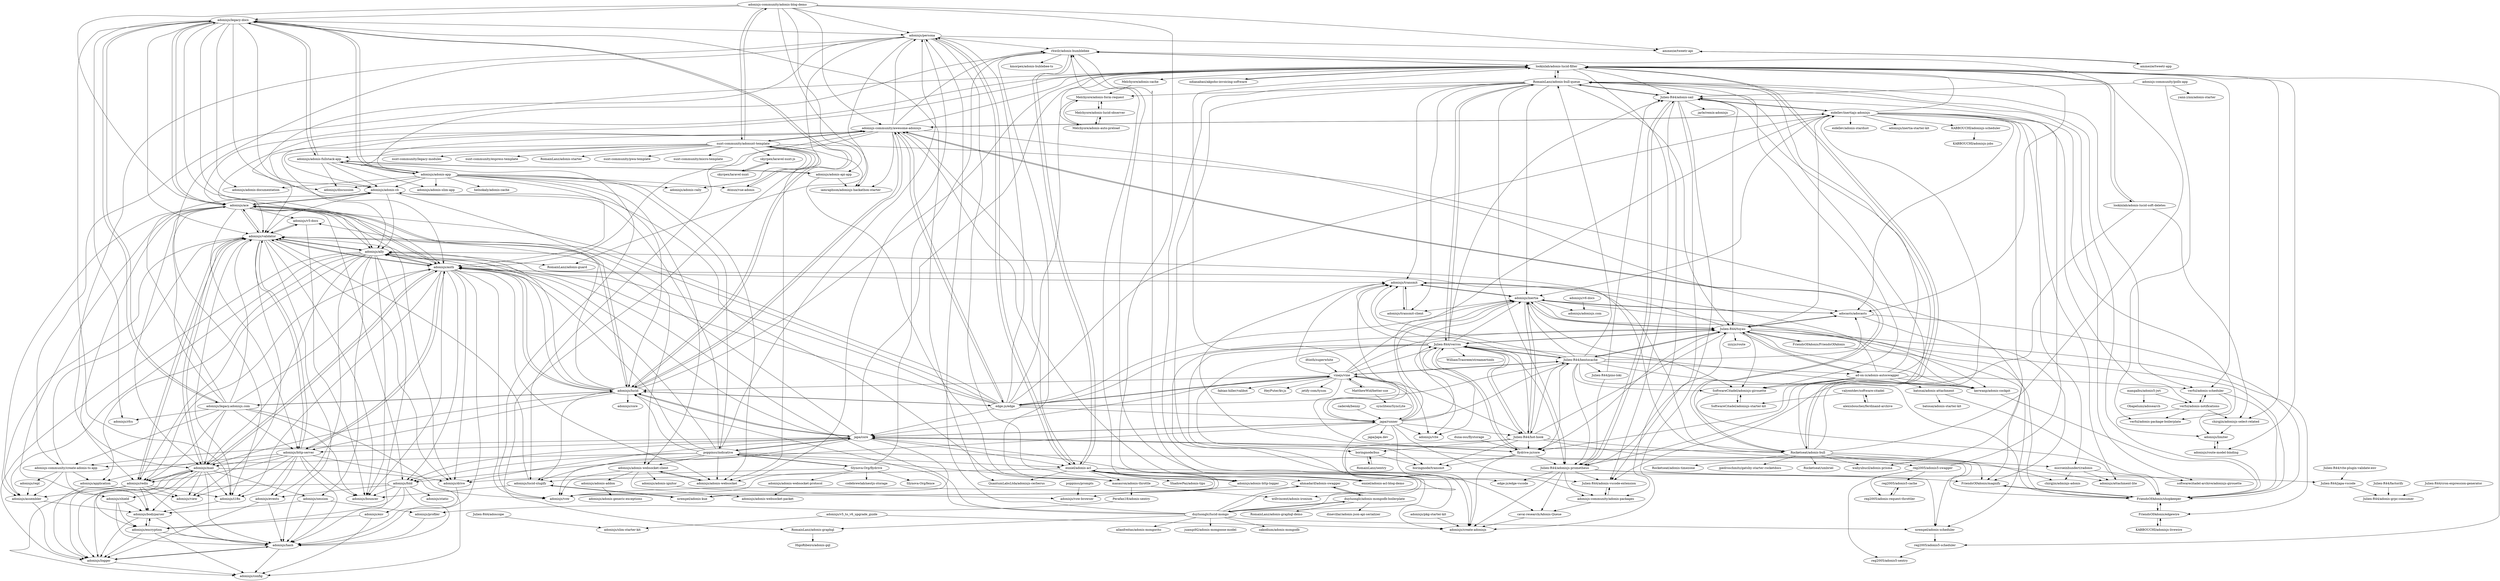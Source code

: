 digraph G {
"adonisjs-community/adonis-blog-demo" -> "iamraphson/adonisjs-hackathon-starter"
"adonisjs-community/adonis-blog-demo" -> "adonisjs/legacy-docs"
"adonisjs-community/adonis-blog-demo" -> "nuxt-community/adonuxt-template"
"adonisjs-community/adonis-blog-demo" -> "adonisjs-community/awesome-adonisjs"
"adonisjs-community/adonis-blog-demo" -> "adonisjs/persona"
"adonisjs-community/adonis-blog-demo" -> "adonisjs/ace"
"adonisjs-community/adonis-blog-demo" -> "ammezie/tweetr-api"
"adonisjs-community/adonis-blog-demo" -> "enniel/adonis-acl-blog-demo"
"adonisjs-community/adonis-blog-demo" -> "adonisjs/adonis-api-app"
"lookinlab/adonis-lucid-filter" -> "RomainLanz/adonis-bull-queue"
"lookinlab/adonis-lucid-filter" -> "lookinlab/adonis-lucid-soft-deletes"
"lookinlab/adonis-lucid-filter" -> "Julien-R44/adonis-vscode-extension"
"lookinlab/adonis-lucid-filter" -> "Melchyore/adonis-cache"
"lookinlab/adonis-lucid-filter" -> "Rocketseat/adonis-bull"
"lookinlab/adonis-lucid-filter" -> "chirgjin/adonisjs-select-related"
"lookinlab/adonis-lucid-filter" -> "reg2005/adonis5-scheduler"
"lookinlab/adonis-lucid-filter" -> "adonisjs/route-model-binding"
"lookinlab/adonis-lucid-filter" -> "Julien-R44/adonis-sail"
"lookinlab/adonis-lucid-filter" -> "verful/adonis-scheduler"
"lookinlab/adonis-lucid-filter" -> "adonisjs-community/create-adonis-ts-app"
"lookinlab/adonis-lucid-filter" -> "rhwilr/adonis-bumblebee"
"lookinlab/adonis-lucid-filter" -> "adocasts/adocasts"
"lookinlab/adonis-lucid-filter" -> "ndianabasi/akpoho-invoicing-software"
"lookinlab/adonis-lucid-filter" -> "adonisjs/validator"
"adonisjs/http-server" -> "adonisjs/auth"
"adonisjs/http-server" -> "adonisjs/validator"
"adonisjs/http-server" -> "adonisjs/drive"
"adonisjs/http-server" -> "adonisjs/view"
"adonisjs/http-server" -> "adonisjs/bouncer"
"adonisjs/http-server" -> "adonisjs/events"
"adonisjs/http-server" -> "adonisjs/redis"
"adonisjs/http-server" -> "adonisjs/i18n"
"adonisjs/http-server" -> "adonisjs/hash"
"adonisjs/http-server" -> "adonisjs/mail"
"adonisjs/http-server" -> "adonisjs/application"
"adonisjs/env" -> "adonisjs/config"
"adonisjs/env" -> "adonisjs/encryption"
"adonisjs/adonis-api-app" -> "iamraphson/adonisjs-hackathon-starter"
"adonisjs/adonis-api-app" -> "adonisjs/adonis-fullstack-app"
"adonisjs/adonis-api-app" -> "masasron/adonis-throttle"
"rhwilr/adonis-bumblebee" -> "enniel/adonis-acl"
"rhwilr/adonis-bumblebee" -> "masasron/adonis-throttle"
"rhwilr/adonis-bumblebee" -> "lookinlab/adonis-lucid-filter"
"rhwilr/adonis-bumblebee" -> "adonisjs/adonis-http-logger"
"rhwilr/adonis-bumblebee" -> "willvincent/adonis-ironium"
"rhwilr/adonis-bumblebee" -> "kmorpex/adonis-bublebee-ts"
"rhwilr/adonis-bumblebee" -> "RomainLanz/adonis-graphql"
"adonisjs/adonis-websocket-protocol" -> "adonisjs/adonis-websocket-packet"
"Perafan18/adonis-sentry" -> "adonisjs/profiler"
"adonisjs/legacy.adonisjs.com" -> "adonisjs/legacy-docs"
"adonisjs/legacy.adonisjs.com" -> "adonisjs/validator"
"adonisjs/legacy.adonisjs.com" -> "adonisjs/lucid"
"adonisjs/legacy.adonisjs.com" -> "adonisjs/auth"
"adonisjs/legacy.adonisjs.com" -> "adonisjs/rfcs"
"adonisjs/legacy.adonisjs.com" -> "adonisjs/ace"
"adonisjs/legacy.adonisjs.com" -> "adonisjs/http-server"
"adonisjs/legacy.adonisjs.com" -> "adonisjs-community/create-adonis-ts-app"
"adonisjs/legacy.adonisjs.com" -> "adonisjs/adonis-cli"
"adonisjs/legacy.adonisjs.com" -> "adonisjs/bouncer"
"adonisjs/legacy.adonisjs.com" -> "adonisjs/redis"
"adonisjs/legacy.adonisjs.com" -> "adonisjs/mail"
"adonisjs/legacy.adonisjs.com" -> "adonisjs/vow"
"adonisjs/persona" -> "enniel/adonis-acl"
"adonisjs/persona" -> "adonisjs/adonis-http-logger"
"adonisjs/persona" -> "adonisjs/adonis-websocket"
"adonisjs/persona" -> "adonisjs/mail"
"adonisjs/persona" -> "adonisjs/vow"
"adonisjs/persona" -> "adonisjs/auth"
"adonisjs/persona" -> "adonisjs/i18n"
"adonisjs/persona" -> "rhwilr/adonis-bumblebee"
"adonisjs/persona" -> "ammezie/tweetr-api"
"adonisjs/persona" -> "RomainLanz/adonis-guard"
"adonisjs/adonis-fullstack-app" -> "adonisjs/adonis-slim-app"
"adonisjs/adonis-fullstack-app" -> "adonisjs/legacy-docs"
"adonisjs/adonis-fullstack-app" -> "adonisjs/adonis-app"
"adonisjs/adonis-fullstack-app" -> "adonisjs/adonis-api-app"
"adonisjs/adonis-fullstack-app" -> "adonisjs/discussion"
"adonisjs/adonis-fullstack-app" -> "adonisjs/adonis-cli"
"RomainLanz/adonis-graphql" -> "HigoRibeiro/adonis-gql"
"adonisjs/adonis-http-logger" -> "adonisjs/vow-browser"
"adonisjs/application" -> "adonisjs/logger"
"adonisjs/application" -> "adonisjs/view"
"ahmadarif/adonis-swagger" -> "duyluonglc/adonis-mongodb-boilerplate"
"ahmadarif/adonis-swagger" -> "adonisjs/vow"
"skyrpex/laravel-nuxt-js" -> "skyrpex/laravel-nuxt"
"enniel/adonis-acl-blog-demo" -> "enniel/adonis-acl"
"adonisjs-community/create-adonis-ts-app" -> "adonisjs/assembler"
"adonisjs-community/create-adonis-ts-app" -> "adonisjs/repl"
"adonisjs-community/create-adonis-ts-app" -> "adonisjs/validator"
"adonisjs-community/create-adonis-ts-app" -> "adonisjs/application"
"adonisjs-community/create-adonis-ts-app" -> "adonisjs/bodyparser"
"ammezie/tweetr-app" -> "ammezie/tweetr-api"
"skyrpex/laravel-nuxt" -> "skyrpex/laravel-nuxt-js"
"adonisjs/logger" -> "adonisjs/hash"
"adonisjs/logger" -> "adonisjs/config"
"adonisjs/events" -> "adonisjs/hash"
"adonisjs/events" -> "adonisjs/logger"
"adonisjs/hash" -> "adonisjs/config"
"adonisjs/hash" -> "adonisjs/logger"
"ammezie/tweetr-api" -> "ammezie/tweetr-app"
"adonisjs/lucid-slugify" -> "nrempel/adonis-kue"
"adonisjs/lucid-slugify" -> "adonisjs/validator"
"adonisjs/lucid-slugify" -> "adonisjs/bouncer"
"adonisjs/shield" -> "adonisjs/bodyparser"
"adonisjs/shield" -> "adonisjs/encryption"
"adonisjs/shield" -> "adonisjs/hash"
"adonisjs/adonis-addon" -> "adonisjs/adonis-generic-exceptions"
"adonisjs/drive" -> "adonisjs/hash"
"reg2005/adonis5-scheduler" -> "reg2005/adonis5-sentry"
"Rocketseat/adonis-bull" -> "lookinlab/adonis-lucid-filter"
"Rocketseat/adonis-bull" -> "Rocketseat/umbriel" ["e"=1]
"Rocketseat/adonis-bull" -> "adonisjs-community/awesome-adonisjs"
"Rocketseat/adonis-bull" -> "RomainLanz/adonis-bull-queue"
"Rocketseat/adonis-bull" -> "japa/core"
"Rocketseat/adonis-bull" -> "adonisjs/ally"
"Rocketseat/adonis-bull" -> "wahyubucil/adonis-prisma"
"Rocketseat/adonis-bull" -> "adonisjs/auth"
"Rocketseat/adonis-bull" -> "Rocketseat/adonis-timezone"
"Rocketseat/adonis-bull" -> "reg2005/adonis5-swagger"
"Rocketseat/adonis-bull" -> "microeinhundert/radonis"
"Rocketseat/adonis-bull" -> "eidellev/inertiajs-adonisjs"
"Rocketseat/adonis-bull" -> "jpedroschmitz/gatsby-starter-rocketdocs" ["e"=1]
"Rocketseat/adonis-bull" -> "chirgjin/adminjs-adonis"
"Rocketseat/adonis-bull" -> "rhwilr/adonis-bumblebee"
"caderek/benny" -> "japa/runner"
"reg2005/adonis5-swagger" -> "reg2005/adonis-request-throttler"
"reg2005/adonis5-swagger" -> "reg2005/adonis5-sentry"
"reg2005/adonis5-swagger" -> "Julien-R44/adonis-sail"
"reg2005/adonis5-swagger" -> "reg2005/adonis5-cache"
"adonisjs/encryption" -> "adonisjs/hash"
"adonisjs/encryption" -> "adonisjs/logger"
"adonisjs/encryption" -> "adonisjs/config"
"adonisjs/encryption" -> "adonisjs/bodyparser"
"reg2005/adonis5-cache" -> "reg2005/adonis-request-throttler"
"poppinss/prompts" -> "adonisjs/vow-browser"
"adonisjs/profiler" -> "adonisjs/hash"
"adonisjs/assembler" -> "adonisjs/logger"
"adonisjs/assembler" -> "adonisjs/bodyparser"
"ndianabasi/akpoho-invoicing-software" -> "lookinlab/adonis-lucid-filter"
"eidellev/inertiajs-adonisjs" -> "Julien-R44/adonis-sail"
"eidellev/inertiajs-adonisjs" -> "adonisjs/inertia"
"eidellev/inertiajs-adonisjs" -> "microeinhundert/radonis"
"eidellev/inertiajs-adonisjs" -> "adonisjs/vite"
"eidellev/inertiajs-adonisjs" -> "eidellev/adonis-stardust"
"eidellev/inertiajs-adonisjs" -> "wahyubucil/adonis-prisma"
"eidellev/inertiajs-adonisjs" -> "Julien-R44/tuyau"
"eidellev/inertiajs-adonisjs" -> "lookinlab/adonis-lucid-filter"
"eidellev/inertiajs-adonisjs" -> "verful/adonis-notifications"
"eidellev/inertiajs-adonisjs" -> "adonisjs/limiter"
"eidellev/inertiajs-adonisjs" -> "adonisjs/attachment-lite"
"eidellev/inertiajs-adonisjs" -> "adocasts/adocasts"
"eidellev/inertiajs-adonisjs" -> "adonisjs/inertia-starter-kit"
"eidellev/inertiajs-adonisjs" -> "adonisjs-community/awesome-adonisjs"
"eidellev/inertiajs-adonisjs" -> "KABBOUCHI/adonisjs-scheduler"
"MatthewWid/better-sse" -> "vinejs/vine"
"MatthewWid/better-sse" -> "syncliteio/SyncLite"
"Julien-R44/pino-loki" -> "Julien-R44/adonisjs-prometheus"
"Julien-R44/pino-loki" -> "Julien-R44/adonis-sail"
"poppinss/indicative" -> "japa/core"
"poppinss/indicative" -> "adonisjs/fold"
"poppinss/indicative" -> "adonisjs/vow"
"poppinss/indicative" -> "Slynova-Org/flydrive"
"poppinss/indicative" -> "enniel/adonis-acl"
"poppinss/indicative" -> "adonisjs/auth"
"poppinss/indicative" -> "masasron/adonis-throttle"
"poppinss/indicative" -> "adonisjs/ally"
"poppinss/indicative" -> "adonisjs/lucid"
"poppinss/indicative" -> "nrempel/adonis-scheduler"
"poppinss/indicative" -> "adonisjs/persona"
"poppinss/indicative" -> "adonisjs-community/create-adonis-ts-app"
"poppinss/indicative" -> "adonisjs/adonis-websocket-client"
"poppinss/indicative" -> "adonisjs/adonis-cli"
"poppinss/indicative" -> "adonisjs/adonis-websocket"
"adonisjs/transmit" -> "adonisjs/transmit-client"
"adonisjs/transmit" -> "adonisjs/inertia"
"adonisjs-community/polls-app" -> "yann-yinn/adonis-starter"
"adonisjs-community/polls-app" -> "verful/adonis-package-boilerplate"
"adonisjs-community/polls-app" -> "Julien-R44/adonis-sail"
"adonisjs/v5-docs" -> "adonisjs/validator"
"adonisjs/v5-docs" -> "adonisjs/bouncer"
"lookinlab/adonis-lucid-soft-deletes" -> "lookinlab/adonis-lucid-filter"
"lookinlab/adonis-lucid-soft-deletes" -> "chirgjin/adonisjs-select-related"
"lookinlab/adonis-lucid-soft-deletes" -> "Julien-R44/adonis-vscode-extension"
"cavai-research/Adonis-Queue" -> "adonisjs/create-adonisjs"
"adonisjs/repl" -> "adonisjs/assembler"
"reg2005/adonis-request-throttler" -> "reg2005/adonis5-cache"
"adonisjs/lucid" -> "adonisjs/ace"
"adonisjs/lucid" -> "adonisjs/auth"
"adonisjs/lucid" -> "adonisjs/validator"
"adonisjs/lucid" -> "adonisjs/legacy-docs"
"adonisjs/lucid" -> "edge-js/edge"
"adonisjs/lucid" -> "adonisjs-community/awesome-adonisjs"
"adonisjs/lucid" -> "adonisjs/http-server"
"adonisjs/lucid" -> "japa/core"
"adonisjs/lucid" -> "adonisjs/core" ["e"=1]
"adonisjs/lucid" -> "lookinlab/adonis-lucid-filter"
"adonisjs/lucid" -> "adonisjs/mail"
"adonisjs/lucid" -> "adonisjs/v5-docs"
"adonisjs/lucid" -> "adonisjs/ally"
"adonisjs/lucid" -> "adonisjs/legacy.adonisjs.com"
"adonisjs/lucid" -> "adonisjs/lucid-slugify"
"adonisjs/adonis-cli" -> "adonisjs/adonis-websocket-client"
"adonisjs/adonis-cli" -> "adonisjs/validator"
"adonisjs/adonis-cli" -> "masasron/adonis-throttle"
"adonisjs/adonis-cli" -> "adonisjs/ace"
"adonisjs/adonis-cli" -> "adonisjs/ally"
"chirgjin/adonisjs-select-related" -> "adonisjs/limiter"
"maxgalbu/adonis5-jwt" -> "verful/adonis-notifications"
"maxgalbu/adonis5-jwt" -> "Obapelumi/adosearch"
"adonisjs/ace" -> "adonisjs/auth"
"adonisjs/ace" -> "adonisjs/validator"
"adonisjs/ace" -> "adonisjs/lucid"
"adonisjs/ace" -> "adonisjs/mail"
"adonisjs/ace" -> "adonisjs/v5-docs"
"adonisjs/ace" -> "adonisjs/http-server"
"adonisjs/ace" -> "adonisjs/redis"
"adonisjs/ace" -> "adonisjs/fold"
"adonisjs/ace" -> "adonisjs/ally"
"adonisjs/ace" -> "adonisjs/adonis-cli"
"adonisjs/ace" -> "lookinlab/adonis-lucid-filter"
"adonisjs/ace" -> "adonisjs/assembler"
"adonisjs/ace" -> "adonisjs/legacy-docs"
"adonisjs/ace" -> "adonisjs/drive"
"adonisjs/ace" -> "adonisjs/shield"
"adonisjs/validator" -> "adonisjs/auth"
"adonisjs/validator" -> "adonisjs/mail"
"adonisjs/validator" -> "adonisjs/http-server"
"adonisjs/validator" -> "adonisjs/redis"
"adonisjs/validator" -> "adonisjs/assembler"
"adonisjs/validator" -> "adonisjs/bouncer"
"adonisjs/validator" -> "adonisjs/ace"
"adonisjs/validator" -> "adonisjs/i18n"
"adonisjs/validator" -> "adonisjs/ally"
"adonisjs/validator" -> "adonisjs/view"
"adonisjs/validator" -> "adonisjs/drive"
"adonisjs/validator" -> "adonisjs/hash"
"adonisjs/validator" -> "adonisjs/v5-docs"
"adonisjs/legacy-docs" -> "adonisjs/validator"
"adonisjs/legacy-docs" -> "adonisjs/adonis-documentation"
"adonisjs/legacy-docs" -> "adonisjs/rfcs"
"adonisjs/legacy-docs" -> "adonisjs/legacy.adonisjs.com"
"adonisjs/legacy-docs" -> "adonisjs/lucid"
"adonisjs/legacy-docs" -> "adonisjs/adonis-fullstack-app"
"adonisjs/legacy-docs" -> "adonisjs/ace"
"adonisjs/legacy-docs" -> "adonisjs/auth"
"adonisjs/legacy-docs" -> "adonisjs/ally"
"adonisjs/legacy-docs" -> "adonisjs/adonis-app"
"adonisjs/legacy-docs" -> "adonisjs/i18n"
"adonisjs/legacy-docs" -> "adonisjs/adonis-cli"
"adonisjs/legacy-docs" -> "QuantumLabsLtda/adonisjs-cerberus"
"adonisjs/legacy-docs" -> "adonisjs/discussion"
"adonisjs/legacy-docs" -> "adonisjs/persona"
"adocasts/adocasts" -> "FriendsOfAdonis/shopkeeper"
"adocasts/adocasts" -> "FriendsOfAdonis/magnify"
"adocasts/adocasts" -> "Julien-R44/tuyau"
"adocasts/adocasts" -> "adonisjs/inertia"
"adonisjs/adonis-app" -> "adonisjs/legacy-docs"
"adonisjs/adonis-app" -> "adonisjs/adonis-documentation"
"adonisjs/adonis-app" -> "adonisjs/adonis-fullstack-app"
"adonisjs/adonis-app" -> "adonisjs/adonis-websocket-client"
"adonisjs/adonis-app" -> "adonisjs/discussion"
"adonisjs/adonis-app" -> "adonisjs/adonis-websocket"
"adonisjs/adonis-app" -> "adonisjs/adonis-rally"
"adonisjs/adonis-app" -> "adonisjs/auth"
"adonisjs/adonis-app" -> "adonisjs/adonis-cli"
"adonisjs/adonis-app" -> "poppinss/indicative"
"adonisjs/adonis-app" -> "helnokaly/adonis-cache"
"adonisjs/adonis-app" -> "Atinux/vue-adonis"
"adonisjs/adonis-app" -> "adonisjs/lucid"
"adonisjs/adonis-app" -> "adonisjs/adonis-slim-app"
"adonisjs/adonis-app" -> "adonisjs-community/awesome-adonisjs"
"Julien-R44/adonisjs-prometheus" -> "Julien-R44/adonis-sail"
"Julien-R44/adonisjs-prometheus" -> "adonisjs/create-adonisjs"
"Julien-R44/adonisjs-prometheus" -> "Julien-R44/adonis-vscode-extension"
"Julien-R44/adonisjs-prometheus" -> "edge-js/edge-vscode"
"Julien-R44/adonisjs-prometheus" -> "cavai-research/Adonis-Queue"
"Julien-R44/adonisjs-prometheus" -> "FriendsOfAdonis/magnify"
"Julien-R44/adonisjs-prometheus" -> "adonisjs-community/adonis-packages"
"Julien-R44/adonisjs-prometheus" -> "Julien-R44/japa-vscode"
"japa/runner" -> "japa/core"
"japa/runner" -> "Julien-R44/hot-hook"
"japa/runner" -> "lookinlab/adonis-lucid-filter"
"japa/runner" -> "Julien-R44/verrou"
"japa/runner" -> "adonisjs/transmit"
"japa/runner" -> "adonisjs/inertia"
"japa/runner" -> "adonisjs-community/adonis-packages"
"japa/runner" -> "adonisjs/fold"
"japa/runner" -> "adonisjs/vite"
"japa/runner" -> "Julien-R44/adonis-vscode-extension"
"japa/runner" -> "Julien-R44/bentocache"
"japa/runner" -> "edge-js/edge-vscode"
"japa/runner" -> "japa/japa.dev"
"japa/runner" -> "vinejs/vine"
"adonisjs/fold" -> "adonisjs/logger"
"adonisjs/fold" -> "adonisjs/events"
"adonisjs/fold" -> "adonisjs/encryption"
"adonisjs/fold" -> "adonisjs/env"
"adonisjs/fold" -> "adonisjs/static"
"adonisjs/fold" -> "adonisjs/bouncer"
"adonisjs/fold" -> "adonisjs/hash"
"Julien-R44/adonis-sail" -> "Julien-R44/adonisjs-prometheus"
"Julien-R44/adonis-sail" -> "adonisjs-community/adonis-packages"
"Julien-R44/adonis-sail" -> "Julien-R44/adonis-vscode-extension"
"Julien-R44/adonis-sail" -> "eidellev/inertiajs-adonisjs"
"Julien-R44/adonis-sail" -> "adonisjs/create-adonisjs"
"Julien-R44/adonis-sail" -> "RomainLanz/adonis-bull-queue"
"Julien-R44/adonis-sail" -> "jarle/remix-adonisjs"
"Julien-R44/adonis-sail" -> "Julien-R44/tuyau"
"adonisjs/route-model-binding" -> "adonisjs/limiter"
"ad-on-is/adonis-autoswagger" -> "Julien-R44/tuyau"
"ad-on-is/adonis-autoswagger" -> "adonisjs/transmit"
"ad-on-is/adonis-autoswagger" -> "kerwanp/adonis-cockpit"
"ad-on-is/adonis-autoswagger" -> "RomainLanz/adonis-bull-queue"
"ad-on-is/adonis-autoswagger" -> "batosai/adonis-attachment"
"ad-on-is/adonis-autoswagger" -> "Julien-R44/adonisjs-prometheus"
"ad-on-is/adonis-autoswagger" -> "Julien-R44/adonis-sail"
"ad-on-is/adonis-autoswagger" -> "flydrive-js/core"
"ad-on-is/adonis-autoswagger" -> "SoftwareCitadel/adonisjs-girouette"
"ad-on-is/adonis-autoswagger" -> "verful/adonis-scheduler"
"Julien-R44/adonis-vscode-extension" -> "adonisjs-community/adonis-packages"
"microeinhundert/radonis" -> "softwarecitadel-archive/adonisjs-girouette"
"microeinhundert/radonis" -> "chirgjin/adminjs-adonis"
"microeinhundert/radonis" -> "adonisjs/attachment-lite"
"adonisjs-community/adonis-packages" -> "cavai-research/Adonis-Queue"
"adonisjs-community/adonis-packages" -> "Julien-R44/adonis-vscode-extension"
"verful/adonis-notifications" -> "verful/adonis-scheduler"
"verful/adonis-notifications" -> "chirgjin/adonisjs-select-related"
"verful/adonis-notifications" -> "adonisjs/limiter"
"verful/adonis-notifications" -> "verful/adonis-package-boilerplate"
"Melchyore/adonis-lucid-observer" -> "Melchyore/adonis-form-request"
"Melchyore/adonis-lucid-observer" -> "Melchyore/adonis-auto-preload"
"Melchyore/adonis-cache" -> "Melchyore/adonis-form-request"
"Julien-R44/adoscope" -> "adonisjs/slim-starter-kit"
"Julien-R44/cron-expression-generator" -> "Julien-R44/adonis-grpc-consumer"
"Julien-R44/vite-plugin-validate-env" -> "Julien-R44/japa-vscode"
"KABBOUCHI/adonisjs-scheduler" -> "KABBOUCHI/adonisjs-jobs"
"adonisjs/mail" -> "adonisjs/redis"
"adonisjs/mail" -> "adonisjs/validator"
"adonisjs/mail" -> "adonisjs/auth"
"adonisjs/mail" -> "adonisjs/view"
"adonisjs/mail" -> "adonisjs/i18n"
"adonisjs/mail" -> "adonisjs/bodyparser"
"adonisjs/mail" -> "adonisjs/encryption"
"adonisjs/mail" -> "adonisjs/session"
"adonisjs/mail" -> "adonisjs/config"
"adonisjs/mail" -> "adonisjs/hash"
"adonisjs/mail" -> "adonisjs/logger"
"adonisjs/mail" -> "adonisjs/shield"
"adonisjs/auth" -> "adonisjs/validator"
"adonisjs/auth" -> "adonisjs/http-server"
"adonisjs/auth" -> "adonisjs/mail"
"adonisjs/auth" -> "adonisjs/bouncer"
"adonisjs/auth" -> "adonisjs/ace"
"adonisjs/auth" -> "adonisjs/redis"
"adonisjs/auth" -> "adonisjs/i18n"
"adonisjs/auth" -> "adonisjs/lucid"
"adonisjs/auth" -> "adonisjs/drive"
"adonisjs/auth" -> "adonisjs/ally"
"adonisjs/auth" -> "adonisjs/fold"
"adonisjs/auth" -> "adonisjs/vow"
"adonisjs/auth" -> "adonisjs/hash"
"adonisjs/auth" -> "adonisjs/adonis-websocket"
"adonisjs/auth" -> "adonisjs/transmit"
"adonisjs/limiter" -> "adonisjs/route-model-binding"
"RomainLanz/adonis-bull-queue" -> "cavai-research/Adonis-Queue"
"RomainLanz/adonis-bull-queue" -> "lookinlab/adonis-lucid-filter"
"RomainLanz/adonis-bull-queue" -> "adonisjs/transmit"
"RomainLanz/adonis-bull-queue" -> "Julien-R44/adonis-sail"
"RomainLanz/adonis-bull-queue" -> "adonisjs/transmit-client"
"RomainLanz/adonis-bull-queue" -> "Julien-R44/adonisjs-prometheus"
"RomainLanz/adonis-bull-queue" -> "Julien-R44/verrou"
"RomainLanz/adonis-bull-queue" -> "SoftwareCitadel/adonisjs-girouette"
"RomainLanz/adonis-bull-queue" -> "verful/adonis-scheduler"
"RomainLanz/adonis-bull-queue" -> "adonisjs/create-adonisjs"
"RomainLanz/adonis-bull-queue" -> "Melchyore/adonis-form-request"
"RomainLanz/adonis-bull-queue" -> "softwarecitadel-archive/adonisjs-girouette"
"RomainLanz/adonis-bull-queue" -> "FriendsOfAdonis/shopkeeper"
"RomainLanz/adonis-bull-queue" -> "adonisjs/inertia"
"RomainLanz/adonis-bull-queue" -> "Julien-R44/tuyau"
"Julien-R44/japa-vscode" -> "Julien-R44/adonis-grpc-consumer"
"Julien-R44/factorify" -> "Julien-R44/adonis-grpc-consumer"
"Melchyore/adonis-auto-preload" -> "Melchyore/adonis-form-request"
"Melchyore/adonis-auto-preload" -> "Melchyore/adonis-lucid-observer"
"Melchyore/adonis-form-request" -> "Melchyore/adonis-auto-preload"
"Melchyore/adonis-form-request" -> "Melchyore/adonis-lucid-observer"
"adonisjs-community/awesome-adonisjs" -> "adonisjs/lucid"
"adonisjs-community/awesome-adonisjs" -> "Rocketseat/adonis-bull"
"adonisjs-community/awesome-adonisjs" -> "lookinlab/adonis-lucid-filter"
"adonisjs-community/awesome-adonisjs" -> "eidellev/inertiajs-adonisjs"
"adonisjs-community/awesome-adonisjs" -> "adonisjs/ally"
"adonisjs-community/awesome-adonisjs" -> "adonisjs/auth"
"adonisjs-community/awesome-adonisjs" -> "rhwilr/adonis-bumblebee"
"adonisjs-community/awesome-adonisjs" -> "iamraphson/adonisjs-hackathon-starter"
"adonisjs-community/awesome-adonisjs" -> "edge-js/edge"
"adonisjs-community/awesome-adonisjs" -> "enniel/adonis-acl"
"adonisjs-community/awesome-adonisjs" -> "adonisjs/persona"
"adonisjs-community/awesome-adonisjs" -> "adonisjs/validator"
"adonisjs-community/awesome-adonisjs" -> "nuxt-community/adonuxt-template"
"adonisjs-community/awesome-adonisjs" -> "adocasts/adocasts"
"adonisjs-community/awesome-adonisjs" -> "adonisjs/lucid-slugify"
"vinejs/vine" -> "Julien-R44/bentocache"
"vinejs/vine" -> "Julien-R44/verrou"
"vinejs/vine" -> "Julien-R44/tuyau"
"vinejs/vine" -> "adonisjs/lucid"
"vinejs/vine" -> "edge-js/edge"
"vinejs/vine" -> "japa/runner"
"vinejs/vine" -> "adonisjs/inertia"
"vinejs/vine" -> "flydrive-js/core"
"vinejs/vine" -> "Julien-R44/hot-hook"
"vinejs/vine" -> "fabian-hiller/valibot" ["e"=1]
"vinejs/vine" -> "HeyPuter/kv.js" ["e"=1]
"vinejs/vine" -> "japa/core"
"vinejs/vine" -> "jetify-com/tyson" ["e"=1]
"vinejs/vine" -> "MatthewWid/better-sse"
"vinejs/vine" -> "adonisjs/transmit"
"dtinth/superwhite" -> "vinejs/vine"
"adonisjs/pkg-starter-kit" -> "adonisjs/create-adonisjs"
"Julien-R44/bentocache" -> "Julien-R44/verrou"
"Julien-R44/bentocache" -> "Julien-R44/tuyau"
"Julien-R44/bentocache" -> "Julien-R44/hot-hook"
"Julien-R44/bentocache" -> "adonisjs/inertia"
"Julien-R44/bentocache" -> "RomainLanz/adonis-bull-queue"
"Julien-R44/bentocache" -> "flydrive-js/core"
"Julien-R44/bentocache" -> "FriendsOfAdonis/shopkeeper"
"Julien-R44/bentocache" -> "SoftwareCitadel/adonisjs-girouette"
"Julien-R44/bentocache" -> "adonisjs/transmit"
"Julien-R44/bentocache" -> "Julien-R44/adonisjs-prometheus"
"Julien-R44/bentocache" -> "kerwanp/adonis-cockpit"
"Julien-R44/bentocache" -> "adocasts/adocasts"
"Julien-R44/bentocache" -> "ad-on-is/adonis-autoswagger"
"Julien-R44/bentocache" -> "Julien-R44/pino-loki"
"Julien-R44/bentocache" -> "vinejs/vine"
"nrempel/adonis-scheduler" -> "reg2005/adonis5-scheduler"
"nrempel/adonis-kue" -> "enniel/adonis-acl"
"nrempel/adonis-kue" -> "adonisjs/lucid-slugify"
"adonisjs/i18n" -> "adonisjs/bodyparser"
"adonisjs/redis" -> "adonisjs/mail"
"adonisjs/redis" -> "adonisjs/validator"
"adonisjs/redis" -> "adonisjs/bodyparser"
"adonisjs/redis" -> "adonisjs/config"
"adonisjs/redis" -> "adonisjs/assembler"
"adonisjs/redis" -> "adonisjs/hash"
"adonisjs/redis" -> "adonisjs/i18n"
"adonisjs/redis" -> "adonisjs/logger"
"adonisjs/redis" -> "adonisjs/view"
"verful/adonis-scheduler" -> "verful/adonis-notifications"
"verful/adonis-scheduler" -> "FriendsOfAdonis/shopkeeper"
"verful/adonis-scheduler" -> "verful/adonis-package-boilerplate"
"adonisjs/v5_to_v6_upgrade_guide" -> "adonisjs/create-adonisjs"
"adonisjs/v5_to_v6_upgrade_guide" -> "adonisjs/slim-starter-kit"
"adonisjs/transmit-client" -> "adonisjs/transmit"
"adonisjs/v6-docs" -> "adonisjs/adonisjs.com"
"valyentdev/software-citadel" -> "alexisbouchez/ferdinand-archive"
"valyentdev/software-citadel" -> "SoftwareCitadel/adonisjs-starter-kit"
"duna-oss/flystorage" -> "flydrive-js/core"
"Atinux/vue-adonis" -> "nuxt-community/adonuxt-template"
"japa/core" -> "japa/runner"
"japa/core" -> "lookinlab/adonis-lucid-filter"
"japa/core" -> "adonisjs/fold"
"japa/core" -> "adonisjs/lucid"
"japa/core" -> "adonisjs/validator"
"japa/core" -> "adonisjs/auth"
"japa/core" -> "adonisjs/drive"
"japa/core" -> "adonisjs/vow"
"japa/core" -> "Rocketseat/adonis-bull"
"japa/core" -> "adonisjs/attachment-lite"
"japa/core" -> "adonisjs/http-server"
"japa/core" -> "poppinss/indicative"
"japa/core" -> "enniel/adonis-acl"
"japa/core" -> "adonisjs-community/create-adonis-ts-app"
"japa/core" -> "adonisjs/lucid-slugify"
"nuxt-community/adonuxt-template" -> "Atinux/vue-adonis"
"nuxt-community/adonuxt-template" -> "adonisjs-community/awesome-adonisjs"
"nuxt-community/adonuxt-template" -> "iamraphson/adonisjs-hackathon-starter"
"nuxt-community/adonuxt-template" -> "nuxt-community/legacy-modules" ["e"=1]
"nuxt-community/adonuxt-template" -> "nuxt-community/express-template" ["e"=1]
"nuxt-community/adonuxt-template" -> "adonisjs/adonis-cli"
"nuxt-community/adonuxt-template" -> "adonisjs-community/adonis-blog-demo"
"nuxt-community/adonuxt-template" -> "adonisjs/adonis-rally"
"nuxt-community/adonuxt-template" -> "nrempel/adonis-scheduler"
"nuxt-community/adonuxt-template" -> "RomainLanz/adonis-starter"
"nuxt-community/adonuxt-template" -> "nuxt-community/pwa-template" ["e"=1]
"nuxt-community/adonuxt-template" -> "nuxt-community/micro-template" ["e"=1]
"nuxt-community/adonuxt-template" -> "adonisjs/adonis-fullstack-app"
"nuxt-community/adonuxt-template" -> "skyrpex/laravel-nuxt-js"
"nuxt-community/adonuxt-template" -> "adonisjs/adonis-websocket"
"Julien-R44/hot-hook" -> "adonisjs/inertia"
"Julien-R44/hot-hook" -> "boringnode/bus"
"Julien-R44/hot-hook" -> "FriendsOfAdonis/shopkeeper"
"Julien-R44/hot-hook" -> "adonisjs/create-adonisjs"
"Julien-R44/hot-hook" -> "adonisjs/transmit"
"Julien-R44/hot-hook" -> "Julien-R44/verrou"
"Julien-R44/hot-hook" -> "flydrive-js/core"
"Julien-R44/hot-hook" -> "FriendsOfAdonis/magnify"
"Julien-R44/hot-hook" -> "boringnode/transmit"
"Julien-R44/hot-hook" -> "Julien-R44/tuyau"
"Julien-R44/tuyau" -> "SoftwareCitadel/adonisjs-girouette"
"Julien-R44/tuyau" -> "FriendsOfAdonis/shopkeeper"
"Julien-R44/tuyau" -> "Julien-R44/verrou"
"Julien-R44/tuyau" -> "izzyjs/route"
"Julien-R44/tuyau" -> "adonisjs/transmit"
"Julien-R44/tuyau" -> "adonisjs/inertia"
"Julien-R44/tuyau" -> "adocasts/adocasts"
"Julien-R44/tuyau" -> "FriendsOfAdonis/FriendsOfAdonis"
"Julien-R44/tuyau" -> "FriendsOfAdonis/edgewire"
"Julien-R44/tuyau" -> "Julien-R44/bentocache"
"Julien-R44/tuyau" -> "Julien-R44/adonisjs-prometheus"
"Julien-R44/tuyau" -> "kerwanp/adonis-cockpit"
"Julien-R44/tuyau" -> "ad-on-is/adonis-autoswagger"
"Julien-R44/tuyau" -> "flydrive-js/core"
"Julien-R44/tuyau" -> "FriendsOfAdonis/magnify"
"adonisjs/ally" -> "adonisjs/validator"
"adonisjs/ally" -> "adonisjs/auth"
"adonisjs/ally" -> "adonisjs/redis"
"adonisjs/ally" -> "adonisjs/session"
"adonisjs/ally" -> "adonisjs/mail"
"adonisjs/ally" -> "adonisjs/assembler"
"adonisjs/ally" -> "adonisjs/bouncer"
"adonisjs/ally" -> "adonisjs/hash"
"adonisjs/ally" -> "adonisjs/logger"
"adonisjs/ally" -> "adonisjs/events"
"adonisjs/ally" -> "RomainLanz/adonis-guard"
"adonisjs/ally" -> "adonisjs/application"
"duyluonglc/adonis-mongodb-boilerplate" -> "duyluonglc/lucid-mongo"
"duyluonglc/adonis-mongodb-boilerplate" -> "ahmadarif/adonis-swagger"
"duyluonglc/adonis-mongodb-boilerplate" -> "dinevillar/adonis-json-api-serializer"
"duyluonglc/adonis-mongodb-boilerplate" -> "RomainLanz/adonis-graphql-demo"
"Julien-R44/verrou" -> "Julien-R44/bentocache"
"Julien-R44/verrou" -> "Julien-R44/tuyau"
"Julien-R44/verrou" -> "flydrive-js/core"
"Julien-R44/verrou" -> "kerwanp/adonis-cockpit"
"Julien-R44/verrou" -> "WilliamTraoreee/streamertools" ["e"=1]
"Julien-R44/verrou" -> "Julien-R44/hot-hook"
"Julien-R44/verrou" -> "RomainLanz/adonis-bull-queue"
"Julien-R44/verrou" -> "adonisjs/vite"
"Julien-R44/verrou" -> "adonisjs/inertia"
"Julien-R44/verrou" -> "adonisjs/transmit"
"Julien-R44/verrou" -> "boringnode/transmit"
"Julien-R44/verrou" -> "Julien-R44/adonisjs-prometheus"
"Julien-R44/verrou" -> "adonisjs/create-adonisjs"
"Julien-R44/verrou" -> "Julien-R44/adonis-sail"
"Julien-R44/verrou" -> "boringnode/bus"
"adonisjs/inertia" -> "adonisjs/transmit"
"adonisjs/inertia" -> "adonisjs/vite"
"adonisjs/inertia" -> "Julien-R44/tuyau"
"adonisjs/inertia" -> "Julien-R44/hot-hook"
"adonisjs/inertia" -> "FriendsOfAdonis/shopkeeper"
"adonisjs/inertia" -> "kerwanp/adonis-cockpit"
"adonisjs/inertia" -> "adonisjs/adonisjs.com"
"adonisjs/inertia" -> "adonisjs/transmit-client"
"adonisjs/inertia" -> "SoftwareCitadel/adonisjs-girouette"
"adonisjs/inertia" -> "adocasts/adocasts"
"adonisjs/adonis-websocket" -> "adonisjs/adonis-websocket-client"
"adonisjs/adonis-websocket-client" -> "adonisjs/adonis-websocket"
"adonisjs/adonis-websocket-client" -> "adonisjs/vow"
"adonisjs/adonis-websocket-client" -> "adonisjs/adonis-websocket-packet"
"adonisjs/adonis-websocket-client" -> "adonisjs/adonis-ignitor"
"adonisjs/adonis-websocket-client" -> "adonisjs/adonis-addon"
"Slynova-Org/flydrive" -> "poppinss/indicative"
"Slynova-Org/flydrive" -> "Slynova-Org/fence"
"Slynova-Org/flydrive" -> "adonisjs/drive"
"Slynova-Org/flydrive" -> "adonisjs/vow"
"Slynova-Org/flydrive" -> "rhwilr/adonis-bumblebee"
"Slynova-Org/flydrive" -> "codebrewlab/nestjs-storage" ["e"=1]
"Slynova-Org/flydrive" -> "adonisjs/adonis-websocket-protocol"
"flydrive-js/core" -> "adonisjs/create-adonisjs"
"flydrive-js/core" -> "Julien-R44/verrou"
"flydrive-js/core" -> "Julien-R44/adonisjs-prometheus"
"flydrive-js/core" -> "boringnode/transmit"
"flydrive-js/core" -> "adonisjs/transmit"
"boringnode/bus" -> "boringnode/transmit"
"boringnode/bus" -> "RomainLanz/sentry"
"KABBOUCHI/adonisjs-livewire" -> "FriendsOfAdonis/edgewire"
"batosai/adonis-attachment" -> "batosai/adonis-starter-kit"
"batosai/adonis-attachment" -> "FriendsOfAdonis/shopkeeper"
"edge-js/edge" -> "adonisjs/lucid"
"edge-js/edge" -> "adonisjs-community/awesome-adonisjs"
"edge-js/edge" -> "eidellev/inertiajs-adonisjs"
"edge-js/edge" -> "vinejs/vine"
"edge-js/edge" -> "adonisjs/persona"
"edge-js/edge" -> "adonisjs/ally"
"edge-js/edge" -> "adonisjs/validator"
"edge-js/edge" -> "adonisjs/inertia"
"edge-js/edge" -> "japa/runner"
"edge-js/edge" -> "adonisjs/ace"
"edge-js/edge" -> "adonisjs/auth"
"edge-js/edge" -> "japa/core"
"edge-js/edge" -> "Julien-R44/tuyau"
"edge-js/edge" -> "Julien-R44/bentocache"
"edge-js/edge" -> "lookinlab/adonis-lucid-filter"
"masasron/adonis-throttle" -> "willvincent/adonis-ironium"
"masasron/adonis-throttle" -> "Perafan18/adonis-sentry"
"duyluonglc/lucid-mongo" -> "duyluonglc/adonis-mongodb-boilerplate"
"duyluonglc/lucid-mongo" -> "allanfreitas/adonis-mongorito"
"duyluonglc/lucid-mongo" -> "juampi92/adonis-mongoose-model"
"duyluonglc/lucid-mongo" -> "rhwilr/adonis-bumblebee"
"duyluonglc/lucid-mongo" -> "nrempel/adonis-scheduler"
"duyluonglc/lucid-mongo" -> "ahmadarif/adonis-swagger"
"duyluonglc/lucid-mongo" -> "zakodium/adonis-mongodb"
"duyluonglc/lucid-mongo" -> "adonisjs/ally"
"duyluonglc/lucid-mongo" -> "adonisjs/lucid"
"duyluonglc/lucid-mongo" -> "adonisjs-community/awesome-adonisjs"
"duyluonglc/lucid-mongo" -> "japa/core"
"duyluonglc/lucid-mongo" -> "RomainLanz/adonis-graphql"
"duyluonglc/lucid-mongo" -> "adonisjs/persona"
"SoftwareCitadel/adonisjs-girouette" -> "SoftwareCitadel/adonisjs-starter-kit"
"SoftwareCitadel/adonisjs-girouette" -> "FriendsOfAdonis/shopkeeper"
"alexisbouchez/ferdinand-archive" -> "valyentdev/software-citadel"
"SoftwareCitadel/adonisjs-starter-kit" -> "SoftwareCitadel/adonisjs-girouette"
"FriendsOfAdonis/edgewire" -> "KABBOUCHI/adonisjs-livewire"
"FriendsOfAdonis/edgewire" -> "FriendsOfAdonis/shopkeeper"
"kerwanp/adonis-cockpit" -> "FriendsOfAdonis/shopkeeper"
"FriendsOfAdonis/FriendsOfAdonis" -> "kerwanp/adonis-cockpit"
"FriendsOfAdonis/FriendsOfAdonis" -> "Julien-R44/tuyau"
"RomainLanz/sentry" -> "boringnode/bus"
"FriendsOfAdonis/shopkeeper" -> "FriendsOfAdonis/magnify"
"FriendsOfAdonis/shopkeeper" -> "FriendsOfAdonis/edgewire"
"FriendsOfAdonis/magnify" -> "FriendsOfAdonis/shopkeeper"
"adonisjs/adonis-ignitor" -> "adonisjs/vow-browser"
"enniel/adonis-acl" -> "enniel/adonis-acl-blog-demo"
"enniel/adonis-acl" -> "nrempel/adonis-kue"
"enniel/adonis-acl" -> "rhwilr/adonis-bumblebee"
"enniel/adonis-acl" -> "adonisjs/persona"
"enniel/adonis-acl" -> "nrempel/adonis-scheduler"
"enniel/adonis-acl" -> "adonisjs/lucid-slugify"
"enniel/adonis-acl" -> "ahmadarif/adonis-swagger"
"enniel/adonis-acl" -> "QuantumLabsLtda/adonisjs-cerberus"
"enniel/adonis-acl" -> "masasron/adonis-throttle"
"enniel/adonis-acl" -> "adonisjs/adonis-http-logger"
"enniel/adonis-acl" -> "ShadowPaz/adonis-tips"
"adonisjs/session" -> "adonisjs/hash"
"adonisjs/session" -> "adonisjs/bodyparser"
"adonisjs/session" -> "adonisjs/profiler"
"adonisjs/bodyparser" -> "adonisjs/encryption"
"adonisjs/bodyparser" -> "adonisjs/hash"
"adonisjs/bodyparser" -> "adonisjs/logger"
"adonisjs-community/adonis-blog-demo" ["l"="-8.413,-31.551"]
"iamraphson/adonisjs-hackathon-starter" ["l"="-8.383,-31.561"]
"adonisjs/legacy-docs" ["l"="-8.453,-31.523"]
"nuxt-community/adonuxt-template" ["l"="-8.423,-31.569"]
"adonisjs-community/awesome-adonisjs" ["l"="-8.399,-31.478"]
"adonisjs/persona" ["l"="-8.407,-31.516"]
"adonisjs/ace" ["l"="-8.451,-31.498"]
"ammezie/tweetr-api" ["l"="-8.393,-31.584"]
"enniel/adonis-acl-blog-demo" ["l"="-8.369,-31.546"]
"adonisjs/adonis-api-app" ["l"="-8.403,-31.57"]
"lookinlab/adonis-lucid-filter" ["l"="-8.396,-31.425"]
"RomainLanz/adonis-bull-queue" ["l"="-8.404,-31.367"]
"lookinlab/adonis-lucid-soft-deletes" ["l"="-8.394,-31.405"]
"Julien-R44/adonis-vscode-extension" ["l"="-8.397,-31.383"]
"Melchyore/adonis-cache" ["l"="-8.356,-31.376"]
"Rocketseat/adonis-bull" ["l"="-8.377,-31.442"]
"chirgjin/adonisjs-select-related" ["l"="-8.363,-31.391"]
"reg2005/adonis5-scheduler" ["l"="-8.346,-31.462"]
"adonisjs/route-model-binding" ["l"="-8.353,-31.402"]
"Julien-R44/adonis-sail" ["l"="-8.386,-31.355"]
"verful/adonis-scheduler" ["l"="-8.37,-31.36"]
"adonisjs-community/create-adonis-ts-app" ["l"="-8.46,-31.457"]
"rhwilr/adonis-bumblebee" ["l"="-8.363,-31.483"]
"adocasts/adocasts" ["l"="-8.411,-31.39"]
"ndianabasi/akpoho-invoicing-software" ["l"="-8.356,-31.432"]
"adonisjs/validator" ["l"="-8.455,-31.483"]
"adonisjs/http-server" ["l"="-8.464,-31.476"]
"adonisjs/auth" ["l"="-8.44,-31.487"]
"adonisjs/drive" ["l"="-8.427,-31.493"]
"adonisjs/view" ["l"="-8.491,-31.476"]
"adonisjs/bouncer" ["l"="-8.468,-31.495"]
"adonisjs/events" ["l"="-8.488,-31.462"]
"adonisjs/redis" ["l"="-8.484,-31.491"]
"adonisjs/i18n" ["l"="-8.471,-31.504"]
"adonisjs/hash" ["l"="-8.477,-31.476"]
"adonisjs/mail" ["l"="-8.474,-31.486"]
"adonisjs/application" ["l"="-8.491,-31.453"]
"adonisjs/env" ["l"="-8.528,-31.475"]
"adonisjs/config" ["l"="-8.508,-31.477"]
"adonisjs/encryption" ["l"="-8.508,-31.484"]
"adonisjs/adonis-fullstack-app" ["l"="-8.448,-31.562"]
"masasron/adonis-throttle" ["l"="-8.377,-31.501"]
"enniel/adonis-acl" ["l"="-8.376,-31.515"]
"adonisjs/adonis-http-logger" ["l"="-8.359,-31.536"]
"willvincent/adonis-ironium" ["l"="-8.345,-31.482"]
"kmorpex/adonis-bublebee-ts" ["l"="-8.326,-31.478"]
"RomainLanz/adonis-graphql" ["l"="-8.299,-31.48"]
"adonisjs/adonis-websocket-protocol" ["l"="-8.331,-31.559"]
"adonisjs/adonis-websocket-packet" ["l"="-8.356,-31.564"]
"Perafan18/adonis-sentry" ["l"="-8.387,-31.463"]
"adonisjs/profiler" ["l"="-8.447,-31.453"]
"adonisjs/legacy.adonisjs.com" ["l"="-8.458,-31.509"]
"adonisjs/lucid" ["l"="-8.43,-31.475"]
"adonisjs/rfcs" ["l"="-8.494,-31.53"]
"adonisjs/adonis-cli" ["l"="-8.436,-31.522"]
"adonisjs/vow" ["l"="-8.393,-31.51"]
"adonisjs/adonis-websocket" ["l"="-8.424,-31.535"]
"RomainLanz/adonis-guard" ["l"="-8.392,-31.494"]
"adonisjs/adonis-slim-app" ["l"="-8.472,-31.574"]
"adonisjs/adonis-app" ["l"="-8.451,-31.545"]
"adonisjs/discussion" ["l"="-8.477,-31.558"]
"HigoRibeiro/adonis-gql" ["l"="-8.251,-31.477"]
"adonisjs/vow-browser" ["l"="-8.335,-31.579"]
"adonisjs/logger" ["l"="-8.496,-31.47"]
"ahmadarif/adonis-swagger" ["l"="-8.328,-31.52"]
"duyluonglc/adonis-mongodb-boilerplate" ["l"="-8.301,-31.524"]
"skyrpex/laravel-nuxt-js" ["l"="-8.434,-31.643"]
"skyrpex/laravel-nuxt" ["l"="-8.437,-31.67"]
"adonisjs/assembler" ["l"="-8.484,-31.471"]
"adonisjs/repl" ["l"="-8.515,-31.446"]
"adonisjs/bodyparser" ["l"="-8.496,-31.483"]
"ammezie/tweetr-app" ["l"="-8.386,-31.611"]
"adonisjs/lucid-slugify" ["l"="-8.423,-31.505"]
"nrempel/adonis-kue" ["l"="-8.39,-31.529"]
"adonisjs/shield" ["l"="-8.504,-31.5"]
"adonisjs/adonis-addon" ["l"="-8.372,-31.59"]
"adonisjs/adonis-generic-exceptions" ["l"="-8.359,-31.614"]
"reg2005/adonis5-sentry" ["l"="-8.311,-31.429"]
"Rocketseat/umbriel" ["l"="4.059,-20.798"]
"japa/core" ["l"="-8.416,-31.458"]
"adonisjs/ally" ["l"="-8.447,-31.474"]
"wahyubucil/adonis-prisma" ["l"="-8.336,-31.419"]
"Rocketseat/adonis-timezone" ["l"="-8.321,-31.449"]
"reg2005/adonis5-swagger" ["l"="-8.319,-31.393"]
"microeinhundert/radonis" ["l"="-8.356,-31.416"]
"eidellev/inertiajs-adonisjs" ["l"="-8.377,-31.401"]
"jpedroschmitz/gatsby-starter-rocketdocs" ["l"="4.045,-20.856"]
"chirgjin/adminjs-adonis" ["l"="-8.336,-31.436"]
"caderek/benny" ["l"="-8.557,-31.4"]
"japa/runner" ["l"="-8.447,-31.406"]
"reg2005/adonis-request-throttler" ["l"="-8.289,-31.371"]
"reg2005/adonis5-cache" ["l"="-8.274,-31.373"]
"poppinss/prompts" ["l"="-8.315,-31.604"]
"adonisjs/inertia" ["l"="-8.428,-31.373"]
"adonisjs/vite" ["l"="-8.424,-31.393"]
"eidellev/adonis-stardust" ["l"="-8.335,-31.379"]
"Julien-R44/tuyau" ["l"="-8.424,-31.359"]
"verful/adonis-notifications" ["l"="-8.342,-31.36"]
"adonisjs/limiter" ["l"="-8.346,-31.387"]
"adonisjs/attachment-lite" ["l"="-8.376,-31.424"]
"adonisjs/inertia-starter-kit" ["l"="-8.338,-31.4"]
"KABBOUCHI/adonisjs-scheduler" ["l"="-8.312,-31.364"]
"MatthewWid/better-sse" ["l"="-8.529,-31.362"]
"vinejs/vine" ["l"="-8.46,-31.39"]
"syncliteio/SyncLite" ["l"="-8.577,-31.343"]
"Julien-R44/pino-loki" ["l"="-8.414,-31.315"]
"Julien-R44/adonisjs-prometheus" ["l"="-8.416,-31.341"]
"poppinss/indicative" ["l"="-8.409,-31.5"]
"adonisjs/fold" ["l"="-8.472,-31.464"]
"Slynova-Org/flydrive" ["l"="-8.35,-31.522"]
"nrempel/adonis-scheduler" ["l"="-8.369,-31.527"]
"adonisjs/adonis-websocket-client" ["l"="-8.396,-31.547"]
"adonisjs/transmit" ["l"="-8.437,-31.383"]
"adonisjs/transmit-client" ["l"="-8.416,-31.378"]
"adonisjs-community/polls-app" ["l"="-8.338,-31.304"]
"yann-yinn/adonis-starter" ["l"="-8.312,-31.275"]
"verful/adonis-package-boilerplate" ["l"="-8.346,-31.332"]
"adonisjs/v5-docs" ["l"="-8.484,-31.506"]
"cavai-research/Adonis-Queue" ["l"="-8.389,-31.337"]
"adonisjs/create-adonisjs" ["l"="-8.421,-31.328"]
"edge-js/edge" ["l"="-8.431,-31.435"]
"adonisjs/core" ["l"="-0.38,-34.348"]
"maxgalbu/adonis5-jwt" ["l"="-8.289,-31.325"]
"Obapelumi/adosearch" ["l"="-8.265,-31.31"]
"adonisjs/adonis-documentation" ["l"="-8.487,-31.547"]
"QuantumLabsLtda/adonisjs-cerberus" ["l"="-8.407,-31.534"]
"FriendsOfAdonis/shopkeeper" ["l"="-8.413,-31.35"]
"FriendsOfAdonis/magnify" ["l"="-8.428,-31.35"]
"adonisjs/adonis-rally" ["l"="-8.464,-31.59"]
"helnokaly/adonis-cache" ["l"="-8.499,-31.579"]
"Atinux/vue-adonis" ["l"="-8.441,-31.594"]
"edge-js/edge-vscode" ["l"="-8.457,-31.372"]
"adonisjs-community/adonis-packages" ["l"="-8.39,-31.368"]
"Julien-R44/japa-vscode" ["l"="-8.392,-31.267"]
"Julien-R44/hot-hook" ["l"="-8.461,-31.359"]
"Julien-R44/verrou" ["l"="-8.443,-31.354"]
"Julien-R44/bentocache" ["l"="-8.441,-31.367"]
"japa/japa.dev" ["l"="-8.491,-31.403"]
"adonisjs/static" ["l"="-8.513,-31.46"]
"jarle/remix-adonisjs" ["l"="-8.363,-31.318"]
"ad-on-is/adonis-autoswagger" ["l"="-8.406,-31.344"]
"kerwanp/adonis-cockpit" ["l"="-8.434,-31.341"]
"batosai/adonis-attachment" ["l"="-8.389,-31.315"]
"flydrive-js/core" ["l"="-8.455,-31.342"]
"SoftwareCitadel/adonisjs-girouette" ["l"="-8.433,-31.33"]
"softwarecitadel-archive/adonisjs-girouette" ["l"="-8.37,-31.38"]
"Melchyore/adonis-lucid-observer" ["l"="-8.319,-31.337"]
"Melchyore/adonis-form-request" ["l"="-8.343,-31.344"]
"Melchyore/adonis-auto-preload" ["l"="-8.325,-31.325"]
"Julien-R44/adoscope" ["l"="-8.428,-31.229"]
"adonisjs/slim-starter-kit" ["l"="-8.424,-31.251"]
"Julien-R44/cron-expression-generator" ["l"="-8.383,-31.21"]
"Julien-R44/adonis-grpc-consumer" ["l"="-8.393,-31.229"]
"Julien-R44/vite-plugin-validate-env" ["l"="-8.365,-31.231"]
"KABBOUCHI/adonisjs-jobs" ["l"="-8.278,-31.348"]
"adonisjs/session" ["l"="-8.478,-31.454"]
"Julien-R44/factorify" ["l"="-8.399,-31.206"]
"fabian-hiller/valibot" ["l"="-4.068,-30.009"]
"HeyPuter/kv.js" ["l"="-11.805,-4.164"]
"jetify-com/tyson" ["l"="-12.617,-4.152"]
"dtinth/superwhite" ["l"="-8.287,-31.396"]
"adonisjs/pkg-starter-kit" ["l"="-8.43,-31.292"]
"adonisjs/v5_to_v6_upgrade_guide" ["l"="-8.42,-31.281"]
"adonisjs/v6-docs" ["l"="-8.481,-31.28"]
"adonisjs/adonisjs.com" ["l"="-8.464,-31.313"]
"valyentdev/software-citadel" ["l"="-8.482,-31.228"]
"alexisbouchez/ferdinand-archive" ["l"="-8.494,-31.204"]
"SoftwareCitadel/adonisjs-starter-kit" ["l"="-8.453,-31.285"]
"duna-oss/flystorage" ["l"="-8.508,-31.296"]
"nuxt-community/legacy-modules" ["l"="-9.617,-30.815"]
"nuxt-community/express-template" ["l"="-9.677,-30.778"]
"RomainLanz/adonis-starter" ["l"="-8.418,-31.606"]
"nuxt-community/pwa-template" ["l"="-9.662,-30.682"]
"nuxt-community/micro-template" ["l"="-9.782,-30.651"]
"boringnode/bus" ["l"="-8.489,-31.337"]
"boringnode/transmit" ["l"="-8.477,-31.343"]
"izzyjs/route" ["l"="-8.465,-31.326"]
"FriendsOfAdonis/FriendsOfAdonis" ["l"="-8.444,-31.322"]
"FriendsOfAdonis/edgewire" ["l"="-8.403,-31.325"]
"duyluonglc/lucid-mongo" ["l"="-8.343,-31.497"]
"dinevillar/adonis-json-api-serializer" ["l"="-8.267,-31.532"]
"RomainLanz/adonis-graphql-demo" ["l"="-8.271,-31.546"]
"WilliamTraoreee/streamertools" ["l"="-23.296,-23.73"]
"adonisjs/adonis-ignitor" ["l"="-8.359,-31.578"]
"Slynova-Org/fence" ["l"="-8.304,-31.555"]
"codebrewlab/nestjs-storage" ["l"="1.942,-20.795"]
"RomainLanz/sentry" ["l"="-8.513,-31.325"]
"KABBOUCHI/adonisjs-livewire" ["l"="-8.396,-31.301"]
"batosai/adonis-starter-kit" ["l"="-8.375,-31.287"]
"allanfreitas/adonis-mongorito" ["l"="-8.278,-31.494"]
"juampi92/adonis-mongoose-model" ["l"="-8.299,-31.501"]
"zakodium/adonis-mongodb" ["l"="-8.282,-31.513"]
"ShadowPaz/adonis-tips" ["l"="-8.335,-31.542"]
}
